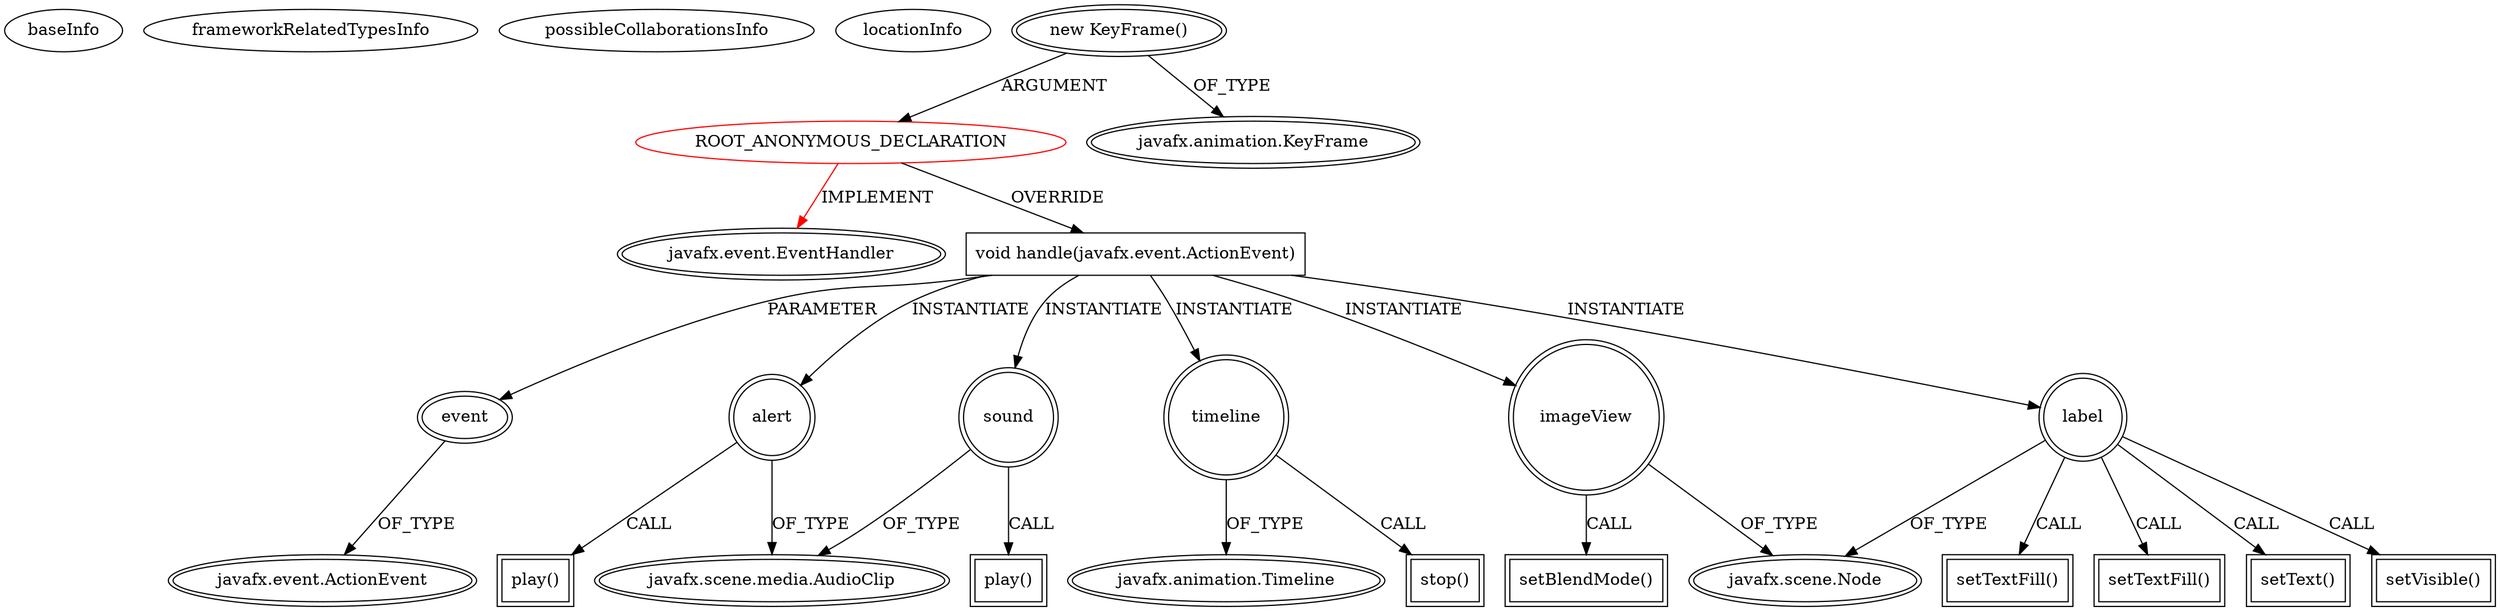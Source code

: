digraph {
baseInfo[graphId=2276,category="extension_graph",isAnonymous=true,possibleRelation=false]
frameworkRelatedTypesInfo[0="javafx.event.EventHandler"]
possibleCollaborationsInfo[]
locationInfo[projectName="chiggy88-proj-lol-2014",filePath="/chiggy88-proj-lol-2014/proj-lol-2014-master/src/main/java/ch/chiggy/development/leaguetimer/service/Countdown.java",contextSignature="javafx.animation.Timeline createTimeLine(javafx.scene.control.Label,int,javafx.scene.image.ImageView,javafx.scene.media.AudioClip)",graphId="2276"]
0[label="ROOT_ANONYMOUS_DECLARATION",vertexType="ROOT_ANONYMOUS_DECLARATION",isFrameworkType=false,color=red]
1[label="javafx.event.EventHandler",vertexType="FRAMEWORK_INTERFACE_TYPE",isFrameworkType=true,peripheries=2]
2[label="new KeyFrame()",vertexType="OUTSIDE_CONSTRUCTOR_CALL",isFrameworkType=true,peripheries=2]
3[label="javafx.animation.KeyFrame",vertexType="FRAMEWORK_CLASS_TYPE",isFrameworkType=true,peripheries=2]
4[label="void handle(javafx.event.ActionEvent)",vertexType="OVERRIDING_METHOD_DECLARATION",isFrameworkType=false,shape=box]
5[label="event",vertexType="PARAMETER_DECLARATION",isFrameworkType=true,peripheries=2]
6[label="javafx.event.ActionEvent",vertexType="FRAMEWORK_CLASS_TYPE",isFrameworkType=true,peripheries=2]
7[label="alert",vertexType="VARIABLE_EXPRESION",isFrameworkType=true,peripheries=2,shape=circle]
9[label="javafx.scene.media.AudioClip",vertexType="FRAMEWORK_CLASS_TYPE",isFrameworkType=true,peripheries=2]
8[label="play()",vertexType="INSIDE_CALL",isFrameworkType=true,peripheries=2,shape=box]
10[label="timeline",vertexType="VARIABLE_EXPRESION",isFrameworkType=true,peripheries=2,shape=circle]
12[label="javafx.animation.Timeline",vertexType="FRAMEWORK_CLASS_TYPE",isFrameworkType=true,peripheries=2]
11[label="stop()",vertexType="INSIDE_CALL",isFrameworkType=true,peripheries=2,shape=box]
13[label="label",vertexType="VARIABLE_EXPRESION",isFrameworkType=true,peripheries=2,shape=circle]
15[label="javafx.scene.Node",vertexType="FRAMEWORK_CLASS_TYPE",isFrameworkType=true,peripheries=2]
14[label="setVisible()",vertexType="INSIDE_CALL",isFrameworkType=true,peripheries=2,shape=box]
16[label="sound",vertexType="VARIABLE_EXPRESION",isFrameworkType=true,peripheries=2,shape=circle]
17[label="play()",vertexType="INSIDE_CALL",isFrameworkType=true,peripheries=2,shape=box]
19[label="imageView",vertexType="VARIABLE_EXPRESION",isFrameworkType=true,peripheries=2,shape=circle]
20[label="setBlendMode()",vertexType="INSIDE_CALL",isFrameworkType=true,peripheries=2,shape=box]
23[label="setTextFill()",vertexType="INSIDE_CALL",isFrameworkType=true,peripheries=2,shape=box]
25[label="setTextFill()",vertexType="INSIDE_CALL",isFrameworkType=true,peripheries=2,shape=box]
27[label="setText()",vertexType="INSIDE_CALL",isFrameworkType=true,peripheries=2,shape=box]
0->1[label="IMPLEMENT",color=red]
2->0[label="ARGUMENT"]
2->3[label="OF_TYPE"]
0->4[label="OVERRIDE"]
5->6[label="OF_TYPE"]
4->5[label="PARAMETER"]
4->7[label="INSTANTIATE"]
7->9[label="OF_TYPE"]
7->8[label="CALL"]
4->10[label="INSTANTIATE"]
10->12[label="OF_TYPE"]
10->11[label="CALL"]
4->13[label="INSTANTIATE"]
13->15[label="OF_TYPE"]
13->14[label="CALL"]
4->16[label="INSTANTIATE"]
16->9[label="OF_TYPE"]
16->17[label="CALL"]
4->19[label="INSTANTIATE"]
19->15[label="OF_TYPE"]
19->20[label="CALL"]
13->23[label="CALL"]
13->25[label="CALL"]
13->27[label="CALL"]
}
